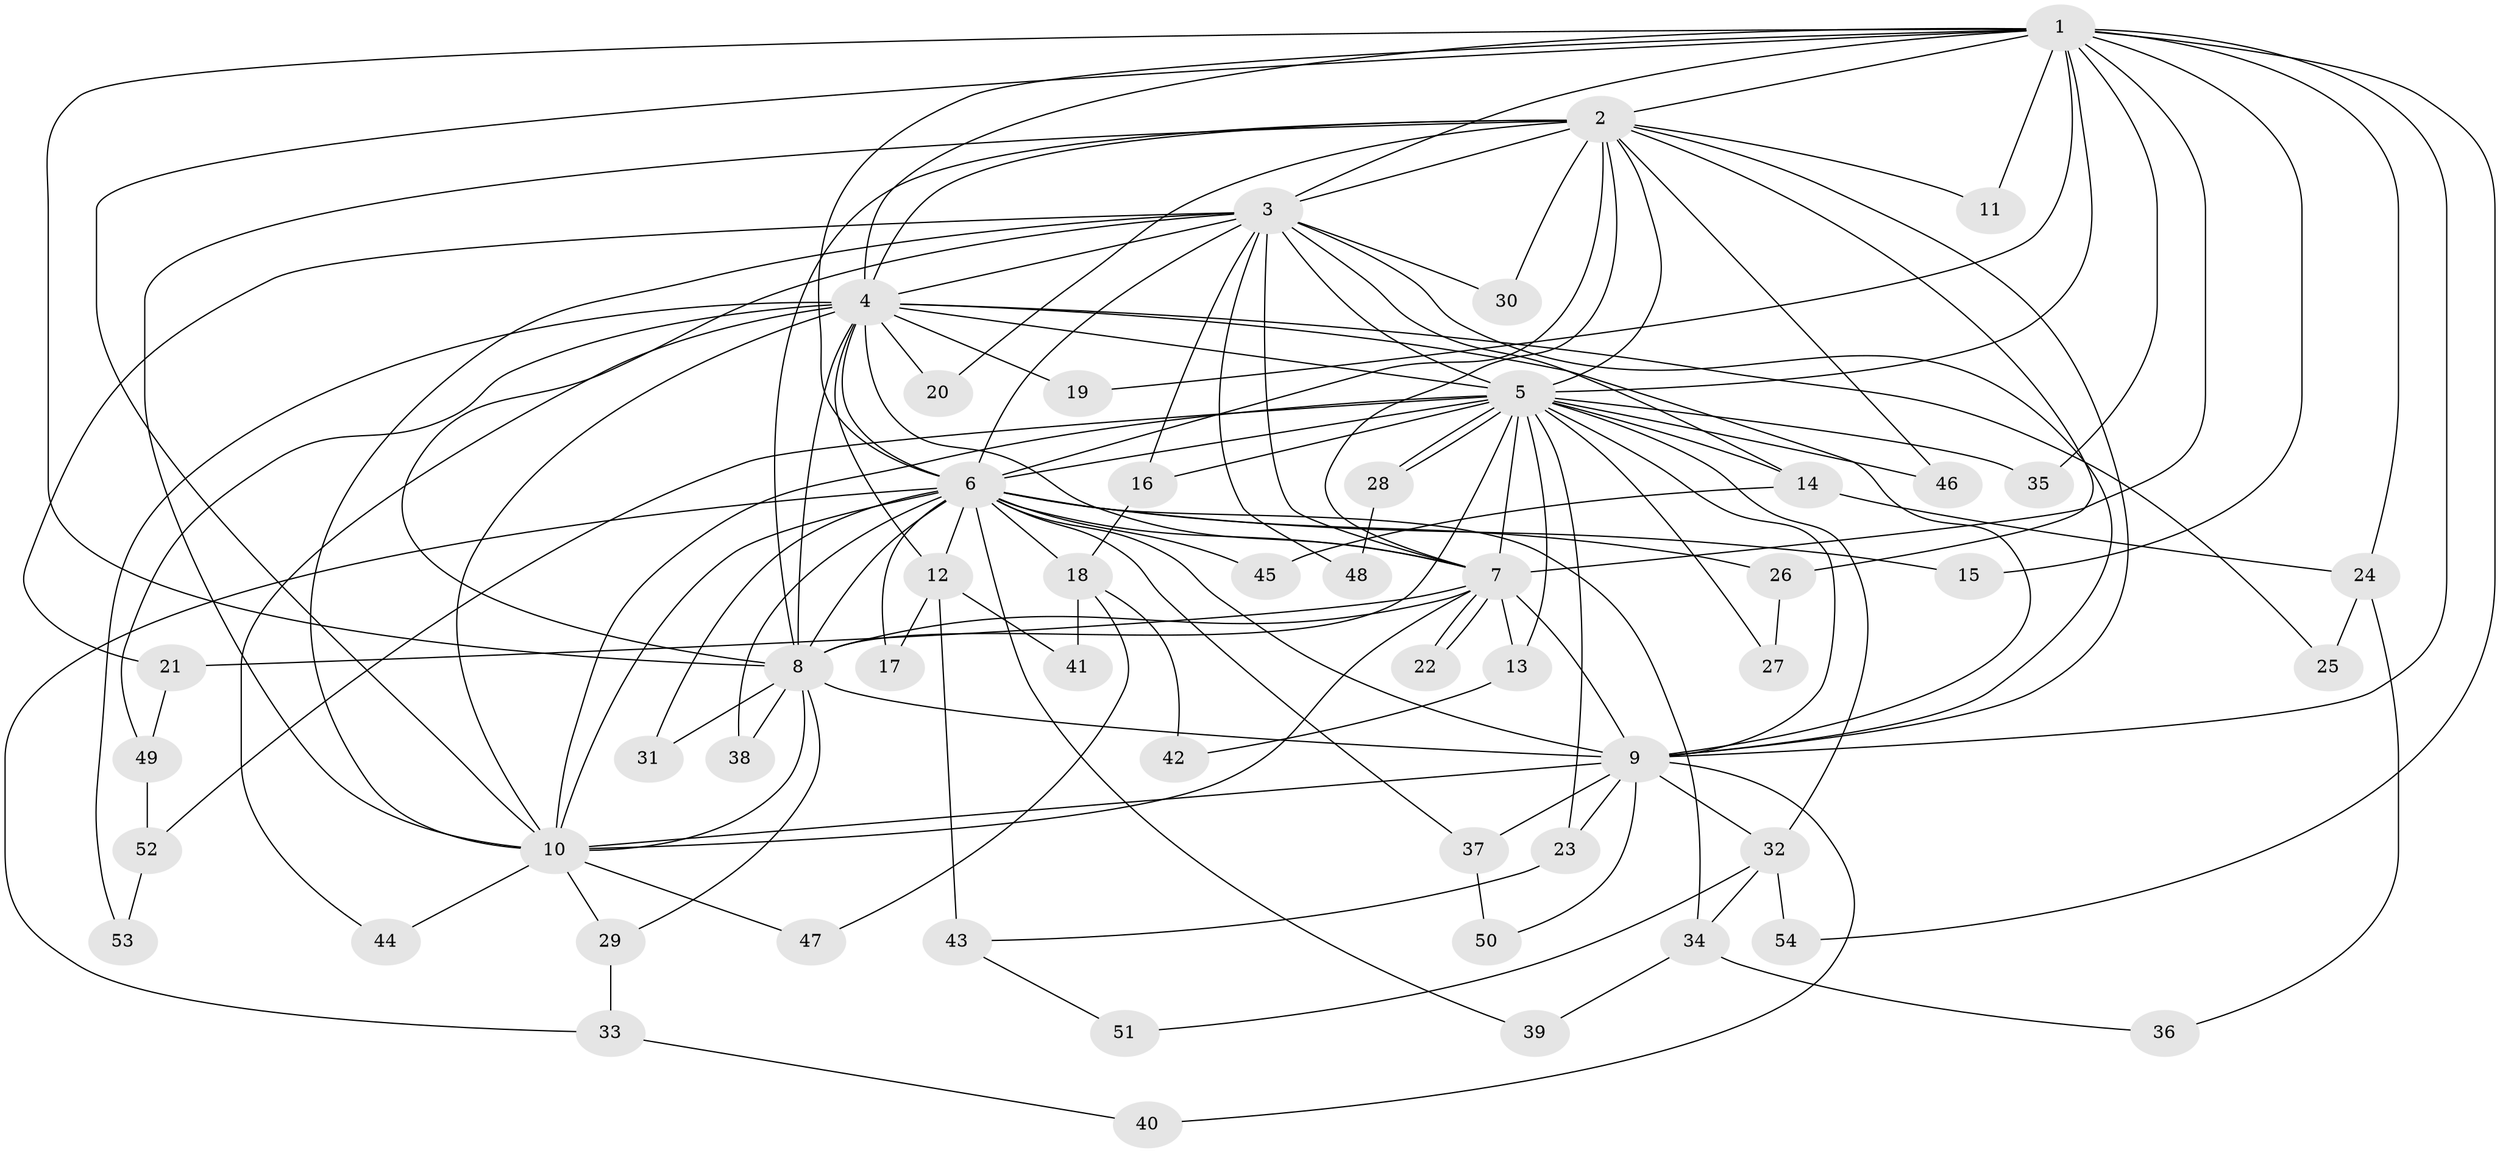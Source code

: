 // Generated by graph-tools (version 1.1) at 2025/49/03/09/25 03:49:38]
// undirected, 54 vertices, 133 edges
graph export_dot {
graph [start="1"]
  node [color=gray90,style=filled];
  1;
  2;
  3;
  4;
  5;
  6;
  7;
  8;
  9;
  10;
  11;
  12;
  13;
  14;
  15;
  16;
  17;
  18;
  19;
  20;
  21;
  22;
  23;
  24;
  25;
  26;
  27;
  28;
  29;
  30;
  31;
  32;
  33;
  34;
  35;
  36;
  37;
  38;
  39;
  40;
  41;
  42;
  43;
  44;
  45;
  46;
  47;
  48;
  49;
  50;
  51;
  52;
  53;
  54;
  1 -- 2;
  1 -- 3;
  1 -- 4;
  1 -- 5;
  1 -- 6;
  1 -- 7;
  1 -- 8;
  1 -- 9;
  1 -- 10;
  1 -- 11;
  1 -- 15;
  1 -- 19;
  1 -- 24;
  1 -- 35;
  1 -- 54;
  2 -- 3;
  2 -- 4;
  2 -- 5;
  2 -- 6;
  2 -- 7;
  2 -- 8;
  2 -- 9;
  2 -- 10;
  2 -- 11;
  2 -- 20;
  2 -- 26;
  2 -- 30;
  2 -- 46;
  3 -- 4;
  3 -- 5;
  3 -- 6;
  3 -- 7;
  3 -- 8;
  3 -- 9;
  3 -- 10;
  3 -- 14;
  3 -- 16;
  3 -- 21;
  3 -- 30;
  3 -- 48;
  4 -- 5;
  4 -- 6;
  4 -- 7;
  4 -- 8;
  4 -- 9;
  4 -- 10;
  4 -- 12;
  4 -- 19;
  4 -- 20;
  4 -- 25;
  4 -- 44;
  4 -- 49;
  4 -- 53;
  5 -- 6;
  5 -- 7;
  5 -- 8;
  5 -- 9;
  5 -- 10;
  5 -- 13;
  5 -- 14;
  5 -- 16;
  5 -- 23;
  5 -- 27;
  5 -- 28;
  5 -- 28;
  5 -- 32;
  5 -- 35;
  5 -- 46;
  5 -- 52;
  6 -- 7;
  6 -- 8;
  6 -- 9;
  6 -- 10;
  6 -- 12;
  6 -- 15;
  6 -- 17;
  6 -- 18;
  6 -- 26;
  6 -- 31;
  6 -- 33;
  6 -- 34;
  6 -- 37;
  6 -- 38;
  6 -- 39;
  6 -- 45;
  7 -- 8;
  7 -- 9;
  7 -- 10;
  7 -- 13;
  7 -- 21;
  7 -- 22;
  7 -- 22;
  8 -- 9;
  8 -- 10;
  8 -- 29;
  8 -- 31;
  8 -- 38;
  9 -- 10;
  9 -- 23;
  9 -- 32;
  9 -- 37;
  9 -- 40;
  9 -- 50;
  10 -- 29;
  10 -- 44;
  10 -- 47;
  12 -- 17;
  12 -- 41;
  12 -- 43;
  13 -- 42;
  14 -- 24;
  14 -- 45;
  16 -- 18;
  18 -- 41;
  18 -- 42;
  18 -- 47;
  21 -- 49;
  23 -- 43;
  24 -- 25;
  24 -- 36;
  26 -- 27;
  28 -- 48;
  29 -- 33;
  32 -- 34;
  32 -- 51;
  32 -- 54;
  33 -- 40;
  34 -- 36;
  34 -- 39;
  37 -- 50;
  43 -- 51;
  49 -- 52;
  52 -- 53;
}
